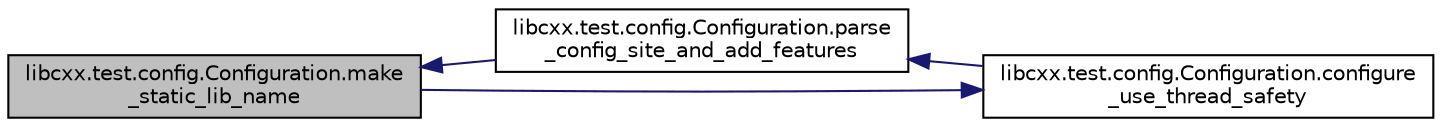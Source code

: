 digraph "libcxx.test.config.Configuration.make_static_lib_name"
{
  edge [fontname="Helvetica",fontsize="10",labelfontname="Helvetica",labelfontsize="10"];
  node [fontname="Helvetica",fontsize="10",shape=record];
  rankdir="LR";
  Node105 [label="libcxx.test.config.Configuration.make\l_static_lib_name",height=0.2,width=0.4,color="black", fillcolor="grey75", style="filled", fontcolor="black"];
  Node105 -> Node106 [dir="back",color="midnightblue",fontsize="10",style="solid",fontname="Helvetica"];
  Node106 [label="libcxx.test.config.Configuration.parse\l_config_site_and_add_features",height=0.2,width=0.4,color="black", fillcolor="white", style="filled",URL="$classlibcxx_1_1test_1_1config_1_1_configuration.html#a98e4c6f60edb18c1aa8afc4fd130422f"];
  Node106 -> Node107 [dir="back",color="midnightblue",fontsize="10",style="solid",fontname="Helvetica"];
  Node107 [label="libcxx.test.config.Configuration.configure\l_use_thread_safety",height=0.2,width=0.4,color="black", fillcolor="white", style="filled",URL="$classlibcxx_1_1test_1_1config_1_1_configuration.html#a2b88b4f3a6876f07f2d3098fa2991716"];
  Node107 -> Node105 [dir="back",color="midnightblue",fontsize="10",style="solid",fontname="Helvetica"];
}

